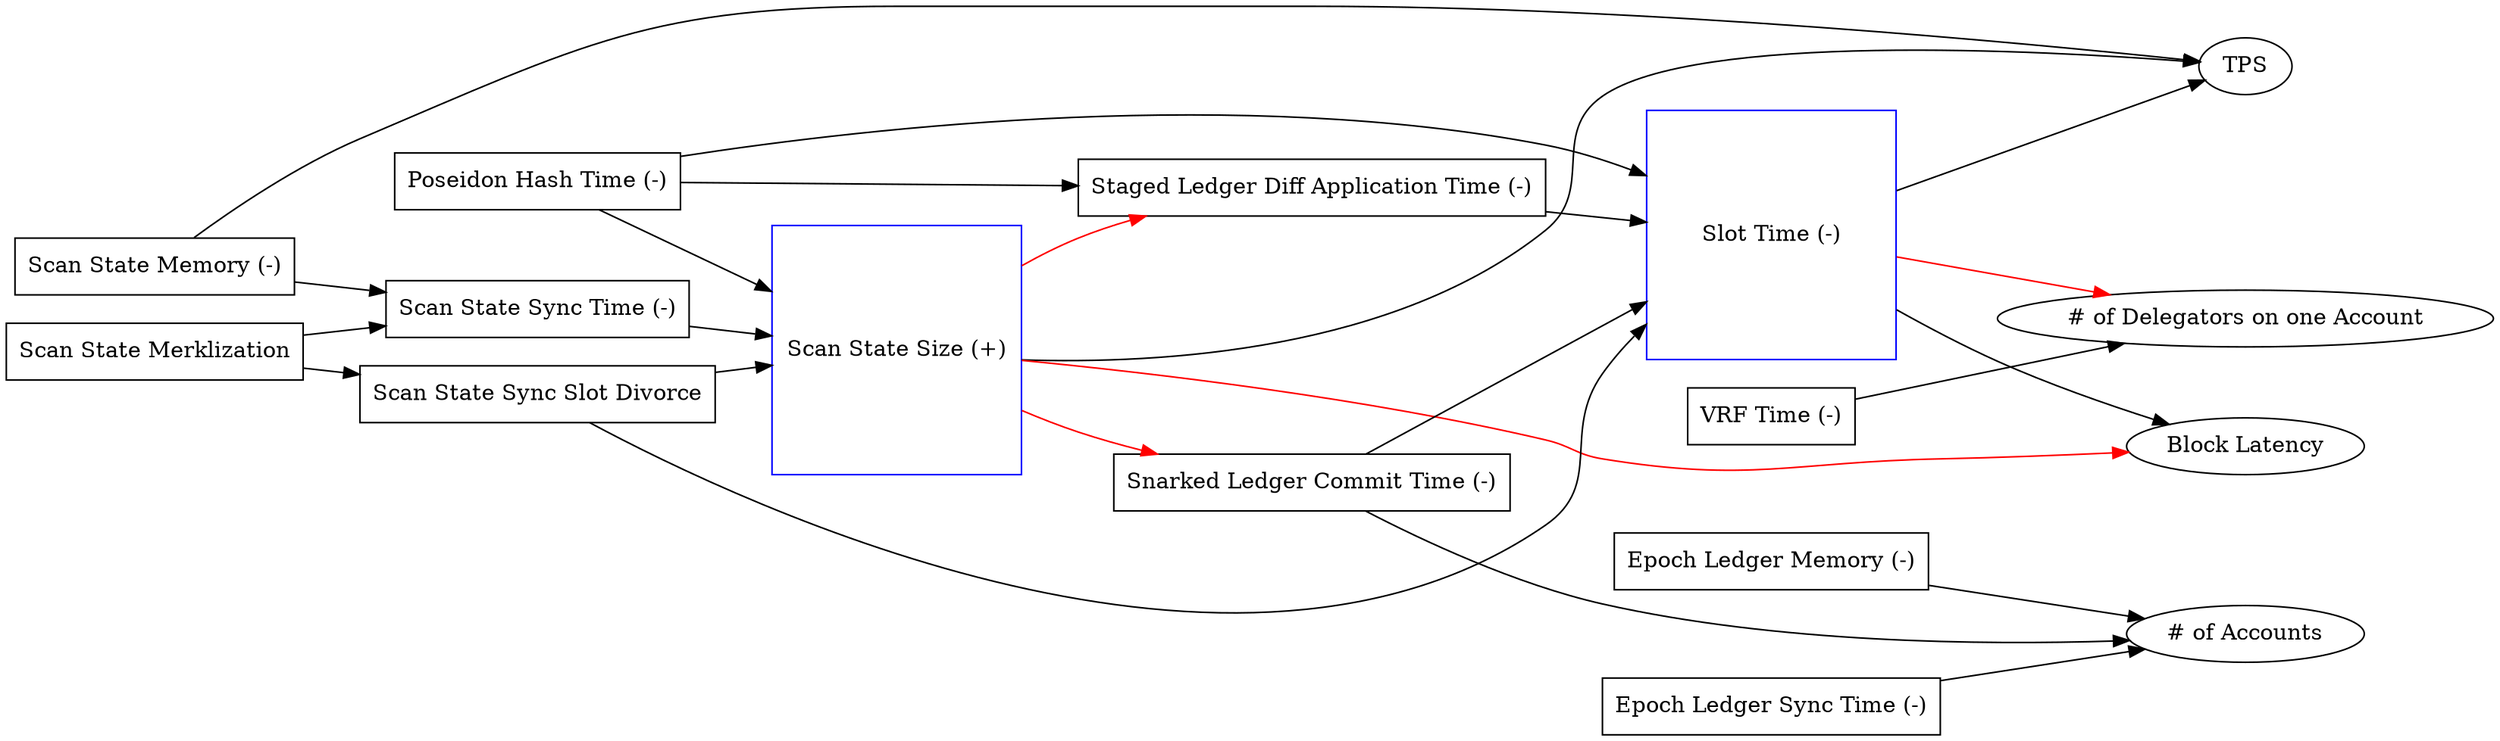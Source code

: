digraph G {
  rankdir=LR;

  // Protocol Aspects
  {
    node [color=blue, shape=square, width=2.2, fixedsize=true];
    ScanSize [label="Scan State Size (+)"];
    SlotTime [label="Slot Time (-)"];
  }

  // Actionable Dependencies
  {
    node [shape=rectangle];
    ScanMerkle [label="Scan State Merklization"];
    ELSync [label="Epoch Ledger Sync Time (-)"];
    ELMem [label="Epoch Ledger Memory (-)"];
    StLDiffApp [label="Staged Ledger Diff Application Time (-)"];
    SnLCommit [label="Snarked Ledger Commit Time (-)"];
    ScanSyncTime [label="Scan State Sync Time (-)"];
    ScanMem [label="Scan State Memory (-)"];
    ScanSyncSlotDivorce [label="Scan State Sync Slot Divorce"];
    HashTime [label="Poseidon Hash Time (-)"];
    VRFTime [label="VRF Time (-)"];
  }

  // Goals
  {
    rank=same;
    node [shape=oval];
    NumAccs [label="# of Accounts"];
    TPS [label="TPS"];
    Latency [label="Block Latency"];
    Delegation [label="# of Delegators on one Account"];
  };

  // Positive Arcs
  {
    edge [color=black];
    ScanMerkle -> {ScanSyncTime, ScanSyncSlotDivorce};
    ScanMem -> ScanSyncTime;
    {ScanSyncTime, ScanSyncSlotDivorce, HashTime} -> ScanSize
    {StLDiffApp, ScanSyncSlotDivorce, SnLCommit, HashTime} -> SlotTime;
    HashTime -> StLDiffApp;
    {ELSync, ELMem, SnLCommit} -> NumAccs;
    {ScanSize, ScanMem, SlotTime} -> TPS;
    SlotTime -> Latency;
    VRFTime -> Delegation;
  }

  // Negative Arcs
  {
    edge [color=red];
    ScanSize -> {SnLCommit, StLDiffApp, Latency};
    SlotTime -> Delegation;
  }
}
